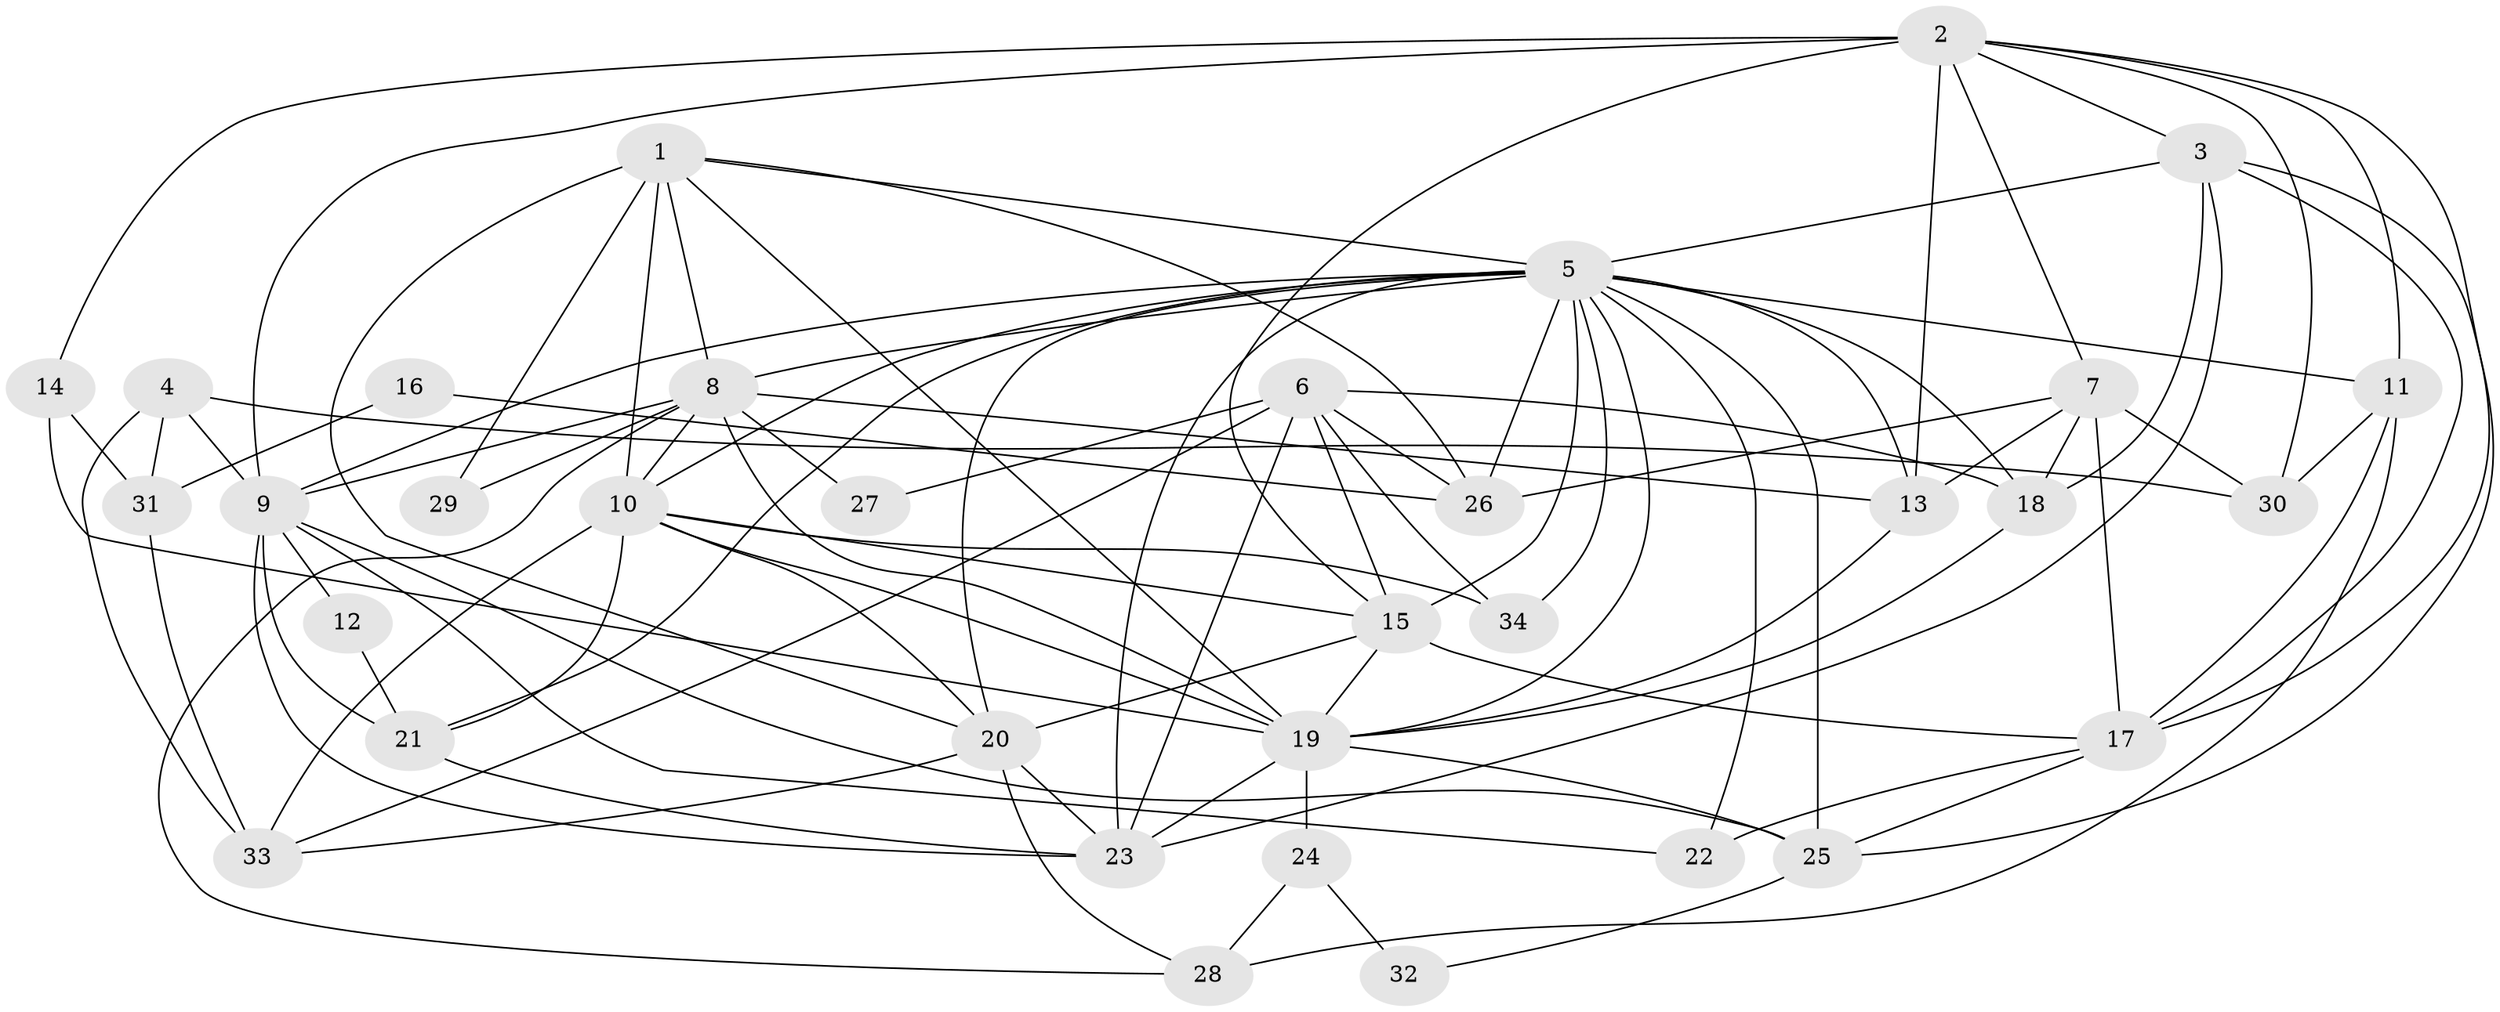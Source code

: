 // original degree distribution, {5: 0.2, 6: 0.07058823529411765, 3: 0.2823529411764706, 4: 0.3176470588235294, 2: 0.09411764705882353, 7: 0.023529411764705882, 9: 0.011764705882352941}
// Generated by graph-tools (version 1.1) at 2025/51/03/04/25 22:51:04]
// undirected, 34 vertices, 96 edges
graph export_dot {
  node [color=gray90,style=filled];
  1;
  2;
  3;
  4;
  5;
  6;
  7;
  8;
  9;
  10;
  11;
  12;
  13;
  14;
  15;
  16;
  17;
  18;
  19;
  20;
  21;
  22;
  23;
  24;
  25;
  26;
  27;
  28;
  29;
  30;
  31;
  32;
  33;
  34;
  1 -- 5 [weight=1.0];
  1 -- 8 [weight=1.0];
  1 -- 10 [weight=2.0];
  1 -- 19 [weight=1.0];
  1 -- 20 [weight=1.0];
  1 -- 26 [weight=1.0];
  1 -- 29 [weight=1.0];
  2 -- 3 [weight=1.0];
  2 -- 7 [weight=1.0];
  2 -- 9 [weight=1.0];
  2 -- 11 [weight=2.0];
  2 -- 13 [weight=4.0];
  2 -- 14 [weight=1.0];
  2 -- 15 [weight=1.0];
  2 -- 17 [weight=1.0];
  2 -- 30 [weight=1.0];
  3 -- 5 [weight=2.0];
  3 -- 17 [weight=2.0];
  3 -- 18 [weight=1.0];
  3 -- 23 [weight=1.0];
  3 -- 25 [weight=1.0];
  4 -- 9 [weight=1.0];
  4 -- 30 [weight=1.0];
  4 -- 31 [weight=1.0];
  4 -- 33 [weight=1.0];
  5 -- 8 [weight=1.0];
  5 -- 9 [weight=4.0];
  5 -- 10 [weight=1.0];
  5 -- 11 [weight=1.0];
  5 -- 13 [weight=1.0];
  5 -- 15 [weight=2.0];
  5 -- 18 [weight=1.0];
  5 -- 19 [weight=2.0];
  5 -- 20 [weight=1.0];
  5 -- 21 [weight=1.0];
  5 -- 22 [weight=1.0];
  5 -- 23 [weight=1.0];
  5 -- 25 [weight=2.0];
  5 -- 26 [weight=1.0];
  5 -- 34 [weight=1.0];
  6 -- 15 [weight=2.0];
  6 -- 18 [weight=1.0];
  6 -- 23 [weight=1.0];
  6 -- 26 [weight=1.0];
  6 -- 27 [weight=1.0];
  6 -- 33 [weight=1.0];
  6 -- 34 [weight=2.0];
  7 -- 13 [weight=2.0];
  7 -- 17 [weight=1.0];
  7 -- 18 [weight=1.0];
  7 -- 26 [weight=1.0];
  7 -- 30 [weight=1.0];
  8 -- 9 [weight=1.0];
  8 -- 10 [weight=1.0];
  8 -- 13 [weight=1.0];
  8 -- 19 [weight=1.0];
  8 -- 27 [weight=1.0];
  8 -- 28 [weight=1.0];
  8 -- 29 [weight=1.0];
  9 -- 12 [weight=1.0];
  9 -- 21 [weight=1.0];
  9 -- 22 [weight=1.0];
  9 -- 23 [weight=1.0];
  9 -- 25 [weight=1.0];
  10 -- 15 [weight=1.0];
  10 -- 19 [weight=3.0];
  10 -- 20 [weight=1.0];
  10 -- 21 [weight=1.0];
  10 -- 33 [weight=1.0];
  10 -- 34 [weight=1.0];
  11 -- 17 [weight=1.0];
  11 -- 28 [weight=1.0];
  11 -- 30 [weight=1.0];
  12 -- 21 [weight=1.0];
  13 -- 19 [weight=1.0];
  14 -- 19 [weight=1.0];
  14 -- 31 [weight=1.0];
  15 -- 17 [weight=1.0];
  15 -- 19 [weight=1.0];
  15 -- 20 [weight=1.0];
  16 -- 26 [weight=1.0];
  16 -- 31 [weight=1.0];
  17 -- 22 [weight=1.0];
  17 -- 25 [weight=2.0];
  18 -- 19 [weight=1.0];
  19 -- 23 [weight=1.0];
  19 -- 24 [weight=1.0];
  19 -- 25 [weight=1.0];
  20 -- 23 [weight=1.0];
  20 -- 28 [weight=1.0];
  20 -- 33 [weight=1.0];
  21 -- 23 [weight=1.0];
  24 -- 28 [weight=1.0];
  24 -- 32 [weight=1.0];
  25 -- 32 [weight=1.0];
  31 -- 33 [weight=1.0];
}

